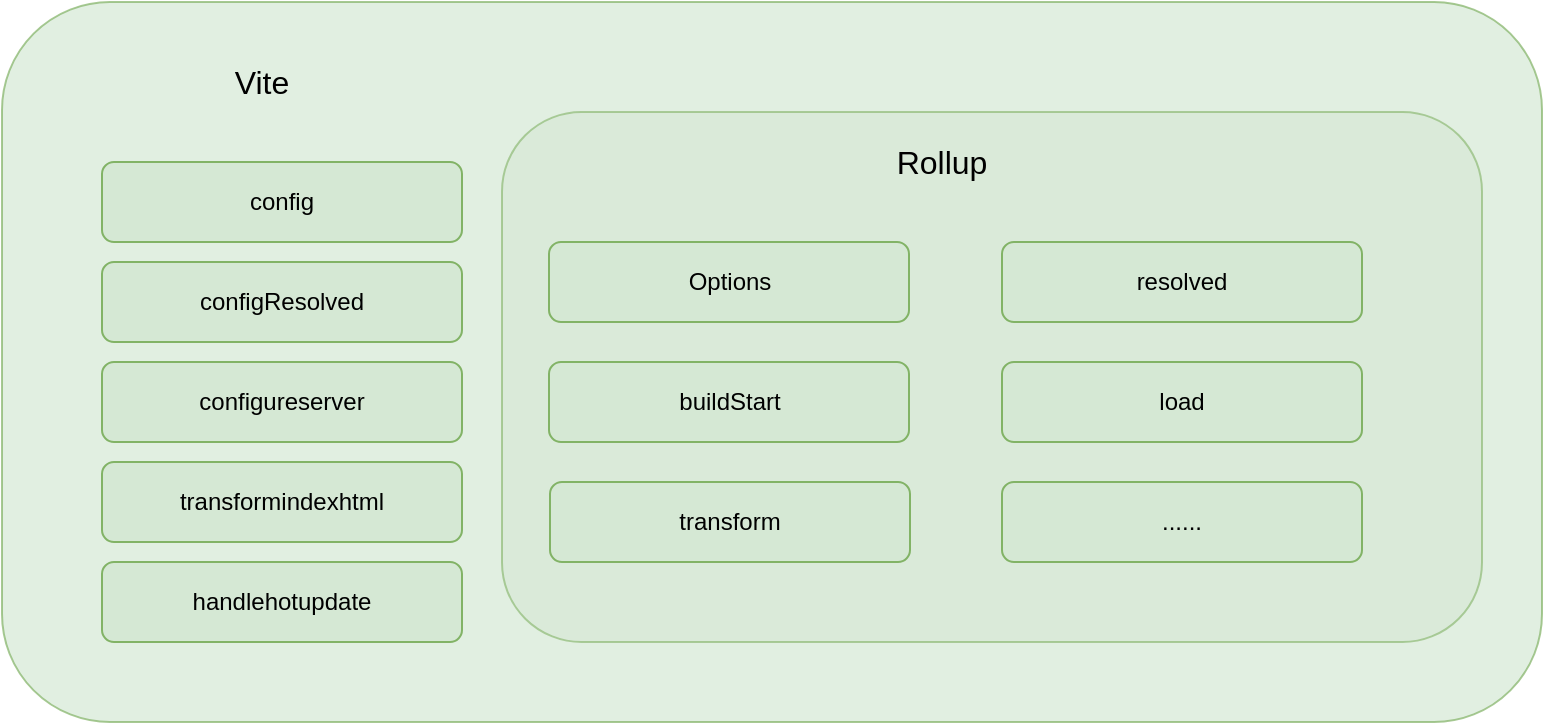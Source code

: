 <mxfile>
    <diagram id="xAdXdXoiM4mJgfpyJfDe" name="第 1 页">
        <mxGraphModel dx="891" dy="1747" grid="1" gridSize="10" guides="1" tooltips="1" connect="1" arrows="1" fold="1" page="1" pageScale="1" pageWidth="827" pageHeight="1169" math="0" shadow="0">
            <root>
                <mxCell id="0"/>
                <mxCell id="1" parent="0"/>
                <mxCell id="2" value="" style="rounded=1;whiteSpace=wrap;html=1;fillColor=#d5e8d4;strokeColor=#82b366;opacity=70;" vertex="1" parent="1">
                    <mxGeometry x="50" y="-290" width="770" height="360" as="geometry"/>
                </mxCell>
                <mxCell id="3" value="" style="rounded=1;whiteSpace=wrap;html=1;fillColor=#d5e8d4;strokeColor=#82b366;opacity=60;" vertex="1" parent="1">
                    <mxGeometry x="300" y="-235" width="490" height="265" as="geometry"/>
                </mxCell>
                <mxCell id="4" value="Options" style="rounded=1;whiteSpace=wrap;html=1;fillColor=#d5e8d4;strokeColor=#82b366;fontColor=#000000;" vertex="1" parent="1">
                    <mxGeometry x="323.5" y="-170" width="180" height="40" as="geometry"/>
                </mxCell>
                <mxCell id="5" value="Rollup" style="text;html=1;strokeColor=none;fillColor=none;align=center;verticalAlign=middle;whiteSpace=wrap;rounded=0;fontColor=#000000;fontSize=16;" vertex="1" parent="1">
                    <mxGeometry x="440" y="-220" width="160" height="20" as="geometry"/>
                </mxCell>
                <mxCell id="6" value="buildStart" style="rounded=1;whiteSpace=wrap;html=1;fillColor=#d5e8d4;strokeColor=#82b366;fontColor=#000000;" vertex="1" parent="1">
                    <mxGeometry x="323.5" y="-110" width="180" height="40" as="geometry"/>
                </mxCell>
                <mxCell id="7" value="resolved" style="rounded=1;whiteSpace=wrap;html=1;fillColor=#d5e8d4;strokeColor=#82b366;fontColor=#000000;" vertex="1" parent="1">
                    <mxGeometry x="550" y="-170" width="180" height="40" as="geometry"/>
                </mxCell>
                <mxCell id="8" value="load" style="rounded=1;whiteSpace=wrap;html=1;fillColor=#d5e8d4;strokeColor=#82b366;fontColor=#000000;" vertex="1" parent="1">
                    <mxGeometry x="550" y="-110" width="180" height="40" as="geometry"/>
                </mxCell>
                <mxCell id="9" value="transform" style="rounded=1;whiteSpace=wrap;html=1;fillColor=#d5e8d4;strokeColor=#82b366;fontColor=#000000;" vertex="1" parent="1">
                    <mxGeometry x="324" y="-50" width="180" height="40" as="geometry"/>
                </mxCell>
                <mxCell id="10" value="......" style="rounded=1;whiteSpace=wrap;html=1;fillColor=#d5e8d4;strokeColor=#82b366;fontColor=#000000;" vertex="1" parent="1">
                    <mxGeometry x="550" y="-50" width="180" height="40" as="geometry"/>
                </mxCell>
                <mxCell id="11" value="Vite" style="text;html=1;strokeColor=none;fillColor=none;align=center;verticalAlign=middle;whiteSpace=wrap;rounded=0;fontColor=#000000;fontSize=16;" vertex="1" parent="1">
                    <mxGeometry x="100" y="-270" width="160" height="40" as="geometry"/>
                </mxCell>
                <mxCell id="13" value="config" style="rounded=1;whiteSpace=wrap;html=1;fillColor=#d5e8d4;strokeColor=#82b366;fontColor=#000000;" vertex="1" parent="1">
                    <mxGeometry x="100" y="-210" width="180" height="40" as="geometry"/>
                </mxCell>
                <mxCell id="14" value="configResolved" style="rounded=1;whiteSpace=wrap;html=1;fillColor=#d5e8d4;strokeColor=#82b366;fontColor=#000000;" vertex="1" parent="1">
                    <mxGeometry x="100" y="-160" width="180" height="40" as="geometry"/>
                </mxCell>
                <mxCell id="15" value="transformindexhtml" style="rounded=1;whiteSpace=wrap;html=1;fillColor=#d5e8d4;strokeColor=#82b366;fontColor=#000000;" vertex="1" parent="1">
                    <mxGeometry x="100" y="-60" width="180" height="40" as="geometry"/>
                </mxCell>
                <mxCell id="16" value="configureserver" style="rounded=1;whiteSpace=wrap;html=1;fillColor=#d5e8d4;strokeColor=#82b366;fontColor=#000000;" vertex="1" parent="1">
                    <mxGeometry x="100" y="-110" width="180" height="40" as="geometry"/>
                </mxCell>
                <mxCell id="17" value="handlehotupdate" style="rounded=1;whiteSpace=wrap;html=1;fillColor=#d5e8d4;strokeColor=#82b366;fontColor=#000000;" vertex="1" parent="1">
                    <mxGeometry x="100" y="-10" width="180" height="40" as="geometry"/>
                </mxCell>
            </root>
        </mxGraphModel>
    </diagram>
</mxfile>